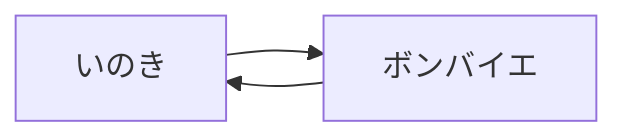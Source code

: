 graph LR
  いのき --> ボンバイエ
  ボンバイエ --> いのき

%% pybotters
%% ccxt
%% backtesting
%% https://github.com/kernc/backtesting.py
%% machine learning
%% numpy
%% pandas
%% scipy
%% matplotlib
%% seaborn
%% sklearn
%% tensorflow
%% keras
%% tensorboard
%% tensorflow-probability
%% tensorflow-addons
%% tensorflow-data-validation
%% tensorflow-probability
%% eagerpy
%% vectorbt
%% pytorch
%% jax
%% freqtrade
%% freqtrade-bot
%% freqtrade-strategy
%% freqtrade-data
%% freqtrade-edge
%% freqtrade-indicator
%% freqtrade-strategy-backtesting
%% freqtrade-strategy-data
%% freqtrade-strategy-edge
%% freqtrade-strategy-indicator
%% freqtrade-strategy-machine-learning
%% freqtrade-strategy-pybotters
%% freqtrade-strategy-tensorflow
%% freqtrade-strategy-tensorflow-probability
%% freqtrade-strategy-tensorflow-addons
%% freqtrade-strategy-tensorflow-data-validation
%% freqtrade-strategy-tensorflow-probability
%% freqtrade-strategy-tensorflow-eagerpy
%% freqtrade-strategy-vectorbt
%% freqtrade-strategy-pytorch
%% freqtrade-strategy-jax
%% freqtrade-strategy-freqtrade